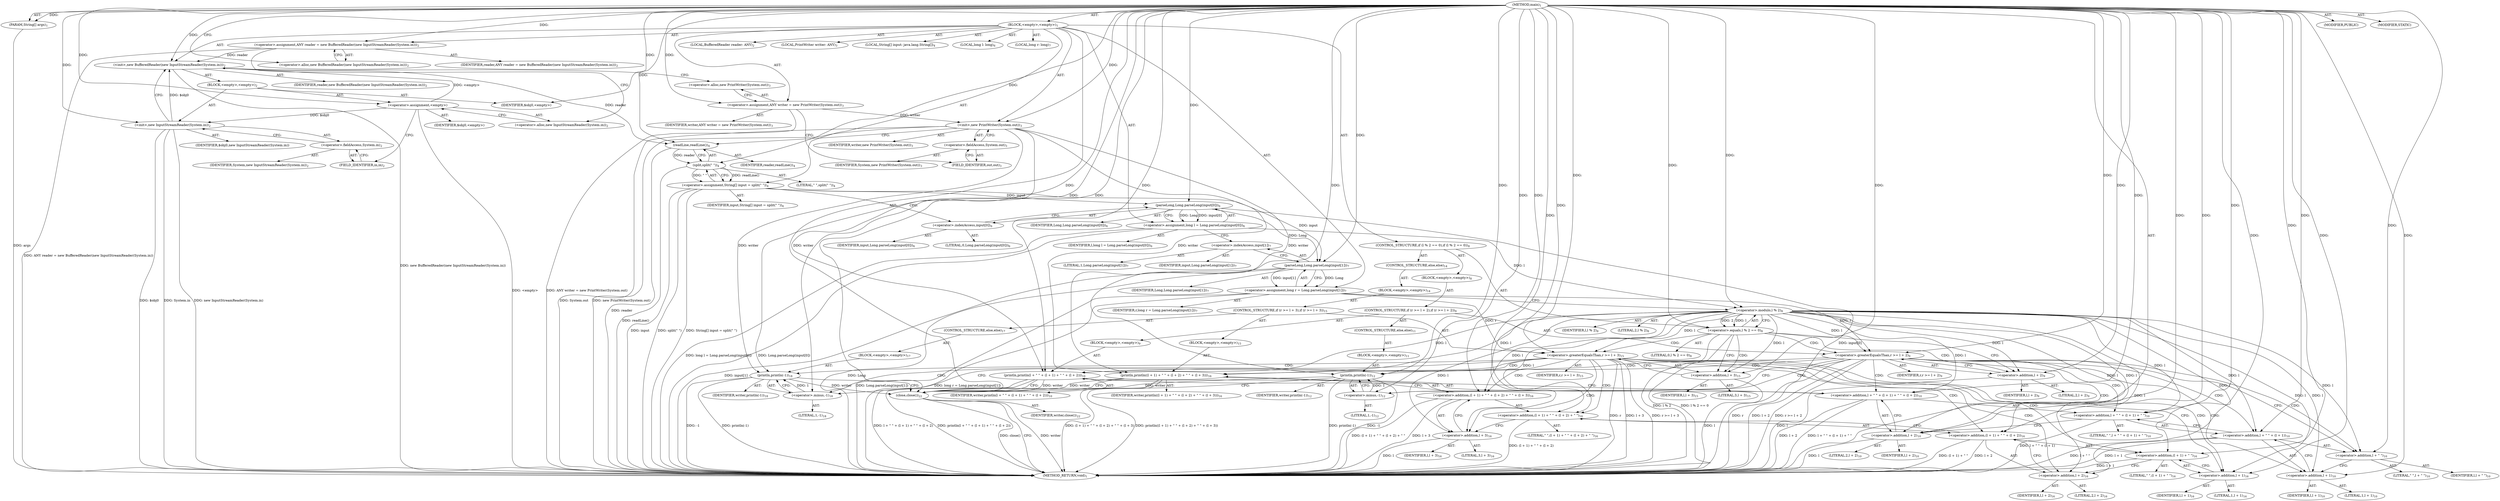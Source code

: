 digraph "main" {  
"21" [label = <(METHOD,main)<SUB>1</SUB>> ]
"22" [label = <(PARAM,String[] args)<SUB>1</SUB>> ]
"23" [label = <(BLOCK,&lt;empty&gt;,&lt;empty&gt;)<SUB>1</SUB>> ]
"4" [label = <(LOCAL,BufferedReader reader: ANY)<SUB>2</SUB>> ]
"24" [label = <(&lt;operator&gt;.assignment,ANY reader = new BufferedReader(new InputStreamReader(System.in)))<SUB>2</SUB>> ]
"25" [label = <(IDENTIFIER,reader,ANY reader = new BufferedReader(new InputStreamReader(System.in)))<SUB>2</SUB>> ]
"26" [label = <(&lt;operator&gt;.alloc,new BufferedReader(new InputStreamReader(System.in)))<SUB>2</SUB>> ]
"27" [label = <(&lt;init&gt;,new BufferedReader(new InputStreamReader(System.in)))<SUB>2</SUB>> ]
"3" [label = <(IDENTIFIER,reader,new BufferedReader(new InputStreamReader(System.in)))<SUB>2</SUB>> ]
"28" [label = <(BLOCK,&lt;empty&gt;,&lt;empty&gt;)<SUB>2</SUB>> ]
"29" [label = <(&lt;operator&gt;.assignment,&lt;empty&gt;)> ]
"30" [label = <(IDENTIFIER,$obj0,&lt;empty&gt;)> ]
"31" [label = <(&lt;operator&gt;.alloc,new InputStreamReader(System.in))<SUB>2</SUB>> ]
"32" [label = <(&lt;init&gt;,new InputStreamReader(System.in))<SUB>2</SUB>> ]
"33" [label = <(IDENTIFIER,$obj0,new InputStreamReader(System.in))> ]
"34" [label = <(&lt;operator&gt;.fieldAccess,System.in)<SUB>2</SUB>> ]
"35" [label = <(IDENTIFIER,System,new InputStreamReader(System.in))<SUB>2</SUB>> ]
"36" [label = <(FIELD_IDENTIFIER,in,in)<SUB>2</SUB>> ]
"37" [label = <(IDENTIFIER,$obj0,&lt;empty&gt;)> ]
"6" [label = <(LOCAL,PrintWriter writer: ANY)<SUB>3</SUB>> ]
"38" [label = <(&lt;operator&gt;.assignment,ANY writer = new PrintWriter(System.out))<SUB>3</SUB>> ]
"39" [label = <(IDENTIFIER,writer,ANY writer = new PrintWriter(System.out))<SUB>3</SUB>> ]
"40" [label = <(&lt;operator&gt;.alloc,new PrintWriter(System.out))<SUB>3</SUB>> ]
"41" [label = <(&lt;init&gt;,new PrintWriter(System.out))<SUB>3</SUB>> ]
"5" [label = <(IDENTIFIER,writer,new PrintWriter(System.out))<SUB>3</SUB>> ]
"42" [label = <(&lt;operator&gt;.fieldAccess,System.out)<SUB>3</SUB>> ]
"43" [label = <(IDENTIFIER,System,new PrintWriter(System.out))<SUB>3</SUB>> ]
"44" [label = <(FIELD_IDENTIFIER,out,out)<SUB>3</SUB>> ]
"45" [label = <(LOCAL,String[] input: java.lang.String[])<SUB>4</SUB>> ]
"46" [label = <(&lt;operator&gt;.assignment,String[] input = split(&quot; &quot;))<SUB>4</SUB>> ]
"47" [label = <(IDENTIFIER,input,String[] input = split(&quot; &quot;))<SUB>4</SUB>> ]
"48" [label = <(split,split(&quot; &quot;))<SUB>4</SUB>> ]
"49" [label = <(readLine,readLine())<SUB>4</SUB>> ]
"50" [label = <(IDENTIFIER,reader,readLine())<SUB>4</SUB>> ]
"51" [label = <(LITERAL,&quot; &quot;,split(&quot; &quot;))<SUB>4</SUB>> ]
"52" [label = <(LOCAL,long l: long)<SUB>6</SUB>> ]
"53" [label = <(&lt;operator&gt;.assignment,long l = Long.parseLong(input[0]))<SUB>6</SUB>> ]
"54" [label = <(IDENTIFIER,l,long l = Long.parseLong(input[0]))<SUB>6</SUB>> ]
"55" [label = <(parseLong,Long.parseLong(input[0]))<SUB>6</SUB>> ]
"56" [label = <(IDENTIFIER,Long,Long.parseLong(input[0]))<SUB>6</SUB>> ]
"57" [label = <(&lt;operator&gt;.indexAccess,input[0])<SUB>6</SUB>> ]
"58" [label = <(IDENTIFIER,input,Long.parseLong(input[0]))<SUB>6</SUB>> ]
"59" [label = <(LITERAL,0,Long.parseLong(input[0]))<SUB>6</SUB>> ]
"60" [label = <(LOCAL,long r: long)<SUB>7</SUB>> ]
"61" [label = <(&lt;operator&gt;.assignment,long r = Long.parseLong(input[1]))<SUB>7</SUB>> ]
"62" [label = <(IDENTIFIER,r,long r = Long.parseLong(input[1]))<SUB>7</SUB>> ]
"63" [label = <(parseLong,Long.parseLong(input[1]))<SUB>7</SUB>> ]
"64" [label = <(IDENTIFIER,Long,Long.parseLong(input[1]))<SUB>7</SUB>> ]
"65" [label = <(&lt;operator&gt;.indexAccess,input[1])<SUB>7</SUB>> ]
"66" [label = <(IDENTIFIER,input,Long.parseLong(input[1]))<SUB>7</SUB>> ]
"67" [label = <(LITERAL,1,Long.parseLong(input[1]))<SUB>7</SUB>> ]
"68" [label = <(CONTROL_STRUCTURE,if (l % 2 == 0),if (l % 2 == 0))<SUB>8</SUB>> ]
"69" [label = <(&lt;operator&gt;.equals,l % 2 == 0)<SUB>8</SUB>> ]
"70" [label = <(&lt;operator&gt;.modulo,l % 2)<SUB>8</SUB>> ]
"71" [label = <(IDENTIFIER,l,l % 2)<SUB>8</SUB>> ]
"72" [label = <(LITERAL,2,l % 2)<SUB>8</SUB>> ]
"73" [label = <(LITERAL,0,l % 2 == 0)<SUB>8</SUB>> ]
"74" [label = <(BLOCK,&lt;empty&gt;,&lt;empty&gt;)<SUB>8</SUB>> ]
"75" [label = <(CONTROL_STRUCTURE,if (r &gt;= l + 2),if (r &gt;= l + 2))<SUB>9</SUB>> ]
"76" [label = <(&lt;operator&gt;.greaterEqualsThan,r &gt;= l + 2)<SUB>9</SUB>> ]
"77" [label = <(IDENTIFIER,r,r &gt;= l + 2)<SUB>9</SUB>> ]
"78" [label = <(&lt;operator&gt;.addition,l + 2)<SUB>9</SUB>> ]
"79" [label = <(IDENTIFIER,l,l + 2)<SUB>9</SUB>> ]
"80" [label = <(LITERAL,2,l + 2)<SUB>9</SUB>> ]
"81" [label = <(BLOCK,&lt;empty&gt;,&lt;empty&gt;)<SUB>9</SUB>> ]
"82" [label = <(println,println(l + &quot; &quot; + (l + 1) + &quot; &quot; + (l + 2)))<SUB>10</SUB>> ]
"83" [label = <(IDENTIFIER,writer,println(l + &quot; &quot; + (l + 1) + &quot; &quot; + (l + 2)))<SUB>10</SUB>> ]
"84" [label = <(&lt;operator&gt;.addition,l + &quot; &quot; + (l + 1) + &quot; &quot; + (l + 2))<SUB>10</SUB>> ]
"85" [label = <(&lt;operator&gt;.addition,l + &quot; &quot; + (l + 1) + &quot; &quot;)<SUB>10</SUB>> ]
"86" [label = <(&lt;operator&gt;.addition,l + &quot; &quot; + (l + 1))<SUB>10</SUB>> ]
"87" [label = <(&lt;operator&gt;.addition,l + &quot; &quot;)<SUB>10</SUB>> ]
"88" [label = <(IDENTIFIER,l,l + &quot; &quot;)<SUB>10</SUB>> ]
"89" [label = <(LITERAL,&quot; &quot;,l + &quot; &quot;)<SUB>10</SUB>> ]
"90" [label = <(&lt;operator&gt;.addition,l + 1)<SUB>10</SUB>> ]
"91" [label = <(IDENTIFIER,l,l + 1)<SUB>10</SUB>> ]
"92" [label = <(LITERAL,1,l + 1)<SUB>10</SUB>> ]
"93" [label = <(LITERAL,&quot; &quot;,l + &quot; &quot; + (l + 1) + &quot; &quot;)<SUB>10</SUB>> ]
"94" [label = <(&lt;operator&gt;.addition,l + 2)<SUB>10</SUB>> ]
"95" [label = <(IDENTIFIER,l,l + 2)<SUB>10</SUB>> ]
"96" [label = <(LITERAL,2,l + 2)<SUB>10</SUB>> ]
"97" [label = <(CONTROL_STRUCTURE,else,else)<SUB>11</SUB>> ]
"98" [label = <(BLOCK,&lt;empty&gt;,&lt;empty&gt;)<SUB>11</SUB>> ]
"99" [label = <(println,println(-1))<SUB>12</SUB>> ]
"100" [label = <(IDENTIFIER,writer,println(-1))<SUB>12</SUB>> ]
"101" [label = <(&lt;operator&gt;.minus,-1)<SUB>12</SUB>> ]
"102" [label = <(LITERAL,1,-1)<SUB>12</SUB>> ]
"103" [label = <(CONTROL_STRUCTURE,else,else)<SUB>14</SUB>> ]
"104" [label = <(BLOCK,&lt;empty&gt;,&lt;empty&gt;)<SUB>14</SUB>> ]
"105" [label = <(CONTROL_STRUCTURE,if (r &gt;= l + 3),if (r &gt;= l + 3))<SUB>15</SUB>> ]
"106" [label = <(&lt;operator&gt;.greaterEqualsThan,r &gt;= l + 3)<SUB>15</SUB>> ]
"107" [label = <(IDENTIFIER,r,r &gt;= l + 3)<SUB>15</SUB>> ]
"108" [label = <(&lt;operator&gt;.addition,l + 3)<SUB>15</SUB>> ]
"109" [label = <(IDENTIFIER,l,l + 3)<SUB>15</SUB>> ]
"110" [label = <(LITERAL,3,l + 3)<SUB>15</SUB>> ]
"111" [label = <(BLOCK,&lt;empty&gt;,&lt;empty&gt;)<SUB>15</SUB>> ]
"112" [label = <(println,println((l + 1) + &quot; &quot; + (l + 2) + &quot; &quot; + (l + 3)))<SUB>16</SUB>> ]
"113" [label = <(IDENTIFIER,writer,println((l + 1) + &quot; &quot; + (l + 2) + &quot; &quot; + (l + 3)))<SUB>16</SUB>> ]
"114" [label = <(&lt;operator&gt;.addition,(l + 1) + &quot; &quot; + (l + 2) + &quot; &quot; + (l + 3))<SUB>16</SUB>> ]
"115" [label = <(&lt;operator&gt;.addition,(l + 1) + &quot; &quot; + (l + 2) + &quot; &quot;)<SUB>16</SUB>> ]
"116" [label = <(&lt;operator&gt;.addition,(l + 1) + &quot; &quot; + (l + 2))<SUB>16</SUB>> ]
"117" [label = <(&lt;operator&gt;.addition,(l + 1) + &quot; &quot;)<SUB>16</SUB>> ]
"118" [label = <(&lt;operator&gt;.addition,l + 1)<SUB>16</SUB>> ]
"119" [label = <(IDENTIFIER,l,l + 1)<SUB>16</SUB>> ]
"120" [label = <(LITERAL,1,l + 1)<SUB>16</SUB>> ]
"121" [label = <(LITERAL,&quot; &quot;,(l + 1) + &quot; &quot;)<SUB>16</SUB>> ]
"122" [label = <(&lt;operator&gt;.addition,l + 2)<SUB>16</SUB>> ]
"123" [label = <(IDENTIFIER,l,l + 2)<SUB>16</SUB>> ]
"124" [label = <(LITERAL,2,l + 2)<SUB>16</SUB>> ]
"125" [label = <(LITERAL,&quot; &quot;,(l + 1) + &quot; &quot; + (l + 2) + &quot; &quot;)<SUB>16</SUB>> ]
"126" [label = <(&lt;operator&gt;.addition,l + 3)<SUB>16</SUB>> ]
"127" [label = <(IDENTIFIER,l,l + 3)<SUB>16</SUB>> ]
"128" [label = <(LITERAL,3,l + 3)<SUB>16</SUB>> ]
"129" [label = <(CONTROL_STRUCTURE,else,else)<SUB>17</SUB>> ]
"130" [label = <(BLOCK,&lt;empty&gt;,&lt;empty&gt;)<SUB>17</SUB>> ]
"131" [label = <(println,println(-1))<SUB>18</SUB>> ]
"132" [label = <(IDENTIFIER,writer,println(-1))<SUB>18</SUB>> ]
"133" [label = <(&lt;operator&gt;.minus,-1)<SUB>18</SUB>> ]
"134" [label = <(LITERAL,1,-1)<SUB>18</SUB>> ]
"135" [label = <(close,close())<SUB>22</SUB>> ]
"136" [label = <(IDENTIFIER,writer,close())<SUB>22</SUB>> ]
"137" [label = <(MODIFIER,PUBLIC)> ]
"138" [label = <(MODIFIER,STATIC)> ]
"139" [label = <(METHOD_RETURN,void)<SUB>1</SUB>> ]
  "21" -> "22"  [ label = "AST: "] 
  "21" -> "23"  [ label = "AST: "] 
  "21" -> "137"  [ label = "AST: "] 
  "21" -> "138"  [ label = "AST: "] 
  "21" -> "139"  [ label = "AST: "] 
  "23" -> "4"  [ label = "AST: "] 
  "23" -> "24"  [ label = "AST: "] 
  "23" -> "27"  [ label = "AST: "] 
  "23" -> "6"  [ label = "AST: "] 
  "23" -> "38"  [ label = "AST: "] 
  "23" -> "41"  [ label = "AST: "] 
  "23" -> "45"  [ label = "AST: "] 
  "23" -> "46"  [ label = "AST: "] 
  "23" -> "52"  [ label = "AST: "] 
  "23" -> "53"  [ label = "AST: "] 
  "23" -> "60"  [ label = "AST: "] 
  "23" -> "61"  [ label = "AST: "] 
  "23" -> "68"  [ label = "AST: "] 
  "23" -> "135"  [ label = "AST: "] 
  "24" -> "25"  [ label = "AST: "] 
  "24" -> "26"  [ label = "AST: "] 
  "27" -> "3"  [ label = "AST: "] 
  "27" -> "28"  [ label = "AST: "] 
  "28" -> "29"  [ label = "AST: "] 
  "28" -> "32"  [ label = "AST: "] 
  "28" -> "37"  [ label = "AST: "] 
  "29" -> "30"  [ label = "AST: "] 
  "29" -> "31"  [ label = "AST: "] 
  "32" -> "33"  [ label = "AST: "] 
  "32" -> "34"  [ label = "AST: "] 
  "34" -> "35"  [ label = "AST: "] 
  "34" -> "36"  [ label = "AST: "] 
  "38" -> "39"  [ label = "AST: "] 
  "38" -> "40"  [ label = "AST: "] 
  "41" -> "5"  [ label = "AST: "] 
  "41" -> "42"  [ label = "AST: "] 
  "42" -> "43"  [ label = "AST: "] 
  "42" -> "44"  [ label = "AST: "] 
  "46" -> "47"  [ label = "AST: "] 
  "46" -> "48"  [ label = "AST: "] 
  "48" -> "49"  [ label = "AST: "] 
  "48" -> "51"  [ label = "AST: "] 
  "49" -> "50"  [ label = "AST: "] 
  "53" -> "54"  [ label = "AST: "] 
  "53" -> "55"  [ label = "AST: "] 
  "55" -> "56"  [ label = "AST: "] 
  "55" -> "57"  [ label = "AST: "] 
  "57" -> "58"  [ label = "AST: "] 
  "57" -> "59"  [ label = "AST: "] 
  "61" -> "62"  [ label = "AST: "] 
  "61" -> "63"  [ label = "AST: "] 
  "63" -> "64"  [ label = "AST: "] 
  "63" -> "65"  [ label = "AST: "] 
  "65" -> "66"  [ label = "AST: "] 
  "65" -> "67"  [ label = "AST: "] 
  "68" -> "69"  [ label = "AST: "] 
  "68" -> "74"  [ label = "AST: "] 
  "68" -> "103"  [ label = "AST: "] 
  "69" -> "70"  [ label = "AST: "] 
  "69" -> "73"  [ label = "AST: "] 
  "70" -> "71"  [ label = "AST: "] 
  "70" -> "72"  [ label = "AST: "] 
  "74" -> "75"  [ label = "AST: "] 
  "75" -> "76"  [ label = "AST: "] 
  "75" -> "81"  [ label = "AST: "] 
  "75" -> "97"  [ label = "AST: "] 
  "76" -> "77"  [ label = "AST: "] 
  "76" -> "78"  [ label = "AST: "] 
  "78" -> "79"  [ label = "AST: "] 
  "78" -> "80"  [ label = "AST: "] 
  "81" -> "82"  [ label = "AST: "] 
  "82" -> "83"  [ label = "AST: "] 
  "82" -> "84"  [ label = "AST: "] 
  "84" -> "85"  [ label = "AST: "] 
  "84" -> "94"  [ label = "AST: "] 
  "85" -> "86"  [ label = "AST: "] 
  "85" -> "93"  [ label = "AST: "] 
  "86" -> "87"  [ label = "AST: "] 
  "86" -> "90"  [ label = "AST: "] 
  "87" -> "88"  [ label = "AST: "] 
  "87" -> "89"  [ label = "AST: "] 
  "90" -> "91"  [ label = "AST: "] 
  "90" -> "92"  [ label = "AST: "] 
  "94" -> "95"  [ label = "AST: "] 
  "94" -> "96"  [ label = "AST: "] 
  "97" -> "98"  [ label = "AST: "] 
  "98" -> "99"  [ label = "AST: "] 
  "99" -> "100"  [ label = "AST: "] 
  "99" -> "101"  [ label = "AST: "] 
  "101" -> "102"  [ label = "AST: "] 
  "103" -> "104"  [ label = "AST: "] 
  "104" -> "105"  [ label = "AST: "] 
  "105" -> "106"  [ label = "AST: "] 
  "105" -> "111"  [ label = "AST: "] 
  "105" -> "129"  [ label = "AST: "] 
  "106" -> "107"  [ label = "AST: "] 
  "106" -> "108"  [ label = "AST: "] 
  "108" -> "109"  [ label = "AST: "] 
  "108" -> "110"  [ label = "AST: "] 
  "111" -> "112"  [ label = "AST: "] 
  "112" -> "113"  [ label = "AST: "] 
  "112" -> "114"  [ label = "AST: "] 
  "114" -> "115"  [ label = "AST: "] 
  "114" -> "126"  [ label = "AST: "] 
  "115" -> "116"  [ label = "AST: "] 
  "115" -> "125"  [ label = "AST: "] 
  "116" -> "117"  [ label = "AST: "] 
  "116" -> "122"  [ label = "AST: "] 
  "117" -> "118"  [ label = "AST: "] 
  "117" -> "121"  [ label = "AST: "] 
  "118" -> "119"  [ label = "AST: "] 
  "118" -> "120"  [ label = "AST: "] 
  "122" -> "123"  [ label = "AST: "] 
  "122" -> "124"  [ label = "AST: "] 
  "126" -> "127"  [ label = "AST: "] 
  "126" -> "128"  [ label = "AST: "] 
  "129" -> "130"  [ label = "AST: "] 
  "130" -> "131"  [ label = "AST: "] 
  "131" -> "132"  [ label = "AST: "] 
  "131" -> "133"  [ label = "AST: "] 
  "133" -> "134"  [ label = "AST: "] 
  "135" -> "136"  [ label = "AST: "] 
  "24" -> "31"  [ label = "CFG: "] 
  "27" -> "40"  [ label = "CFG: "] 
  "38" -> "44"  [ label = "CFG: "] 
  "41" -> "49"  [ label = "CFG: "] 
  "46" -> "57"  [ label = "CFG: "] 
  "53" -> "65"  [ label = "CFG: "] 
  "61" -> "70"  [ label = "CFG: "] 
  "135" -> "139"  [ label = "CFG: "] 
  "26" -> "24"  [ label = "CFG: "] 
  "40" -> "38"  [ label = "CFG: "] 
  "42" -> "41"  [ label = "CFG: "] 
  "48" -> "46"  [ label = "CFG: "] 
  "55" -> "53"  [ label = "CFG: "] 
  "63" -> "61"  [ label = "CFG: "] 
  "69" -> "78"  [ label = "CFG: "] 
  "69" -> "108"  [ label = "CFG: "] 
  "29" -> "36"  [ label = "CFG: "] 
  "32" -> "27"  [ label = "CFG: "] 
  "44" -> "42"  [ label = "CFG: "] 
  "49" -> "48"  [ label = "CFG: "] 
  "57" -> "55"  [ label = "CFG: "] 
  "65" -> "63"  [ label = "CFG: "] 
  "70" -> "69"  [ label = "CFG: "] 
  "31" -> "29"  [ label = "CFG: "] 
  "34" -> "32"  [ label = "CFG: "] 
  "76" -> "87"  [ label = "CFG: "] 
  "76" -> "101"  [ label = "CFG: "] 
  "36" -> "34"  [ label = "CFG: "] 
  "78" -> "76"  [ label = "CFG: "] 
  "82" -> "135"  [ label = "CFG: "] 
  "106" -> "118"  [ label = "CFG: "] 
  "106" -> "133"  [ label = "CFG: "] 
  "84" -> "82"  [ label = "CFG: "] 
  "99" -> "135"  [ label = "CFG: "] 
  "108" -> "106"  [ label = "CFG: "] 
  "112" -> "135"  [ label = "CFG: "] 
  "85" -> "94"  [ label = "CFG: "] 
  "94" -> "84"  [ label = "CFG: "] 
  "101" -> "99"  [ label = "CFG: "] 
  "114" -> "112"  [ label = "CFG: "] 
  "131" -> "135"  [ label = "CFG: "] 
  "86" -> "85"  [ label = "CFG: "] 
  "115" -> "126"  [ label = "CFG: "] 
  "126" -> "114"  [ label = "CFG: "] 
  "133" -> "131"  [ label = "CFG: "] 
  "87" -> "90"  [ label = "CFG: "] 
  "90" -> "86"  [ label = "CFG: "] 
  "116" -> "115"  [ label = "CFG: "] 
  "117" -> "122"  [ label = "CFG: "] 
  "122" -> "116"  [ label = "CFG: "] 
  "118" -> "117"  [ label = "CFG: "] 
  "21" -> "26"  [ label = "CFG: "] 
  "22" -> "139"  [ label = "DDG: args"] 
  "24" -> "139"  [ label = "DDG: ANY reader = new BufferedReader(new InputStreamReader(System.in))"] 
  "29" -> "139"  [ label = "DDG: &lt;empty&gt;"] 
  "32" -> "139"  [ label = "DDG: $obj0"] 
  "32" -> "139"  [ label = "DDG: System.in"] 
  "32" -> "139"  [ label = "DDG: new InputStreamReader(System.in)"] 
  "27" -> "139"  [ label = "DDG: new BufferedReader(new InputStreamReader(System.in))"] 
  "38" -> "139"  [ label = "DDG: ANY writer = new PrintWriter(System.out)"] 
  "41" -> "139"  [ label = "DDG: System.out"] 
  "41" -> "139"  [ label = "DDG: new PrintWriter(System.out)"] 
  "46" -> "139"  [ label = "DDG: input"] 
  "49" -> "139"  [ label = "DDG: reader"] 
  "48" -> "139"  [ label = "DDG: readLine()"] 
  "46" -> "139"  [ label = "DDG: split(&quot; &quot;)"] 
  "46" -> "139"  [ label = "DDG: String[] input = split(&quot; &quot;)"] 
  "55" -> "139"  [ label = "DDG: input[0]"] 
  "53" -> "139"  [ label = "DDG: Long.parseLong(input[0])"] 
  "53" -> "139"  [ label = "DDG: long l = Long.parseLong(input[0])"] 
  "63" -> "139"  [ label = "DDG: Long"] 
  "63" -> "139"  [ label = "DDG: input[1]"] 
  "61" -> "139"  [ label = "DDG: Long.parseLong(input[1])"] 
  "61" -> "139"  [ label = "DDG: long r = Long.parseLong(input[1])"] 
  "69" -> "139"  [ label = "DDG: l % 2"] 
  "69" -> "139"  [ label = "DDG: l % 2 == 0"] 
  "106" -> "139"  [ label = "DDG: r"] 
  "108" -> "139"  [ label = "DDG: l"] 
  "106" -> "139"  [ label = "DDG: l + 3"] 
  "106" -> "139"  [ label = "DDG: r &gt;= l + 3"] 
  "131" -> "139"  [ label = "DDG: -1"] 
  "131" -> "139"  [ label = "DDG: println(-1)"] 
  "117" -> "139"  [ label = "DDG: l + 1"] 
  "116" -> "139"  [ label = "DDG: (l + 1) + &quot; &quot;"] 
  "116" -> "139"  [ label = "DDG: l + 2"] 
  "115" -> "139"  [ label = "DDG: (l + 1) + &quot; &quot; + (l + 2)"] 
  "114" -> "139"  [ label = "DDG: (l + 1) + &quot; &quot; + (l + 2) + &quot; &quot;"] 
  "126" -> "139"  [ label = "DDG: l"] 
  "114" -> "139"  [ label = "DDG: l + 3"] 
  "112" -> "139"  [ label = "DDG: (l + 1) + &quot; &quot; + (l + 2) + &quot; &quot; + (l + 3)"] 
  "112" -> "139"  [ label = "DDG: println((l + 1) + &quot; &quot; + (l + 2) + &quot; &quot; + (l + 3))"] 
  "76" -> "139"  [ label = "DDG: r"] 
  "78" -> "139"  [ label = "DDG: l"] 
  "76" -> "139"  [ label = "DDG: l + 2"] 
  "76" -> "139"  [ label = "DDG: r &gt;= l + 2"] 
  "99" -> "139"  [ label = "DDG: -1"] 
  "99" -> "139"  [ label = "DDG: println(-1)"] 
  "86" -> "139"  [ label = "DDG: l + &quot; &quot;"] 
  "86" -> "139"  [ label = "DDG: l + 1"] 
  "85" -> "139"  [ label = "DDG: l + &quot; &quot; + (l + 1)"] 
  "84" -> "139"  [ label = "DDG: l + &quot; &quot; + (l + 1) + &quot; &quot;"] 
  "94" -> "139"  [ label = "DDG: l"] 
  "84" -> "139"  [ label = "DDG: l + 2"] 
  "82" -> "139"  [ label = "DDG: l + &quot; &quot; + (l + 1) + &quot; &quot; + (l + 2)"] 
  "82" -> "139"  [ label = "DDG: println(l + &quot; &quot; + (l + 1) + &quot; &quot; + (l + 2))"] 
  "135" -> "139"  [ label = "DDG: writer"] 
  "135" -> "139"  [ label = "DDG: close()"] 
  "21" -> "22"  [ label = "DDG: "] 
  "21" -> "24"  [ label = "DDG: "] 
  "21" -> "38"  [ label = "DDG: "] 
  "48" -> "46"  [ label = "DDG: readLine()"] 
  "48" -> "46"  [ label = "DDG: &quot; &quot;"] 
  "55" -> "53"  [ label = "DDG: Long"] 
  "55" -> "53"  [ label = "DDG: input[0]"] 
  "63" -> "61"  [ label = "DDG: Long"] 
  "63" -> "61"  [ label = "DDG: input[1]"] 
  "24" -> "27"  [ label = "DDG: reader"] 
  "21" -> "27"  [ label = "DDG: "] 
  "29" -> "27"  [ label = "DDG: &lt;empty&gt;"] 
  "32" -> "27"  [ label = "DDG: $obj0"] 
  "38" -> "41"  [ label = "DDG: writer"] 
  "21" -> "41"  [ label = "DDG: "] 
  "131" -> "135"  [ label = "DDG: writer"] 
  "112" -> "135"  [ label = "DDG: writer"] 
  "99" -> "135"  [ label = "DDG: writer"] 
  "82" -> "135"  [ label = "DDG: writer"] 
  "21" -> "135"  [ label = "DDG: "] 
  "21" -> "29"  [ label = "DDG: "] 
  "21" -> "37"  [ label = "DDG: "] 
  "49" -> "48"  [ label = "DDG: reader"] 
  "21" -> "48"  [ label = "DDG: "] 
  "21" -> "55"  [ label = "DDG: "] 
  "46" -> "55"  [ label = "DDG: input"] 
  "55" -> "63"  [ label = "DDG: Long"] 
  "21" -> "63"  [ label = "DDG: "] 
  "46" -> "63"  [ label = "DDG: input"] 
  "70" -> "69"  [ label = "DDG: l"] 
  "70" -> "69"  [ label = "DDG: 2"] 
  "21" -> "69"  [ label = "DDG: "] 
  "29" -> "32"  [ label = "DDG: $obj0"] 
  "21" -> "32"  [ label = "DDG: "] 
  "27" -> "49"  [ label = "DDG: reader"] 
  "21" -> "49"  [ label = "DDG: "] 
  "53" -> "70"  [ label = "DDG: l"] 
  "21" -> "70"  [ label = "DDG: "] 
  "61" -> "76"  [ label = "DDG: r"] 
  "21" -> "76"  [ label = "DDG: "] 
  "70" -> "76"  [ label = "DDG: l"] 
  "70" -> "78"  [ label = "DDG: l"] 
  "21" -> "78"  [ label = "DDG: "] 
  "41" -> "82"  [ label = "DDG: writer"] 
  "21" -> "82"  [ label = "DDG: "] 
  "70" -> "82"  [ label = "DDG: l"] 
  "61" -> "106"  [ label = "DDG: r"] 
  "21" -> "106"  [ label = "DDG: "] 
  "70" -> "106"  [ label = "DDG: l"] 
  "21" -> "84"  [ label = "DDG: "] 
  "70" -> "84"  [ label = "DDG: l"] 
  "41" -> "99"  [ label = "DDG: writer"] 
  "21" -> "99"  [ label = "DDG: "] 
  "101" -> "99"  [ label = "DDG: 1"] 
  "70" -> "108"  [ label = "DDG: l"] 
  "21" -> "108"  [ label = "DDG: "] 
  "41" -> "112"  [ label = "DDG: writer"] 
  "21" -> "112"  [ label = "DDG: "] 
  "70" -> "112"  [ label = "DDG: l"] 
  "21" -> "85"  [ label = "DDG: "] 
  "70" -> "85"  [ label = "DDG: l"] 
  "21" -> "94"  [ label = "DDG: "] 
  "70" -> "94"  [ label = "DDG: l"] 
  "21" -> "101"  [ label = "DDG: "] 
  "21" -> "114"  [ label = "DDG: "] 
  "70" -> "114"  [ label = "DDG: l"] 
  "41" -> "131"  [ label = "DDG: writer"] 
  "21" -> "131"  [ label = "DDG: "] 
  "133" -> "131"  [ label = "DDG: 1"] 
  "21" -> "86"  [ label = "DDG: "] 
  "70" -> "86"  [ label = "DDG: l"] 
  "21" -> "115"  [ label = "DDG: "] 
  "70" -> "115"  [ label = "DDG: l"] 
  "21" -> "126"  [ label = "DDG: "] 
  "70" -> "126"  [ label = "DDG: l"] 
  "21" -> "133"  [ label = "DDG: "] 
  "21" -> "87"  [ label = "DDG: "] 
  "70" -> "87"  [ label = "DDG: l"] 
  "21" -> "90"  [ label = "DDG: "] 
  "70" -> "90"  [ label = "DDG: l"] 
  "21" -> "116"  [ label = "DDG: "] 
  "70" -> "116"  [ label = "DDG: l"] 
  "21" -> "117"  [ label = "DDG: "] 
  "70" -> "117"  [ label = "DDG: l"] 
  "21" -> "122"  [ label = "DDG: "] 
  "70" -> "122"  [ label = "DDG: l"] 
  "21" -> "118"  [ label = "DDG: "] 
  "70" -> "118"  [ label = "DDG: l"] 
  "69" -> "106"  [ label = "CDG: "] 
  "69" -> "76"  [ label = "CDG: "] 
  "69" -> "108"  [ label = "CDG: "] 
  "69" -> "78"  [ label = "CDG: "] 
  "76" -> "94"  [ label = "CDG: "] 
  "76" -> "99"  [ label = "CDG: "] 
  "76" -> "84"  [ label = "CDG: "] 
  "76" -> "85"  [ label = "CDG: "] 
  "76" -> "87"  [ label = "CDG: "] 
  "76" -> "82"  [ label = "CDG: "] 
  "76" -> "101"  [ label = "CDG: "] 
  "76" -> "90"  [ label = "CDG: "] 
  "76" -> "86"  [ label = "CDG: "] 
  "106" -> "115"  [ label = "CDG: "] 
  "106" -> "116"  [ label = "CDG: "] 
  "106" -> "122"  [ label = "CDG: "] 
  "106" -> "114"  [ label = "CDG: "] 
  "106" -> "131"  [ label = "CDG: "] 
  "106" -> "112"  [ label = "CDG: "] 
  "106" -> "126"  [ label = "CDG: "] 
  "106" -> "118"  [ label = "CDG: "] 
  "106" -> "117"  [ label = "CDG: "] 
  "106" -> "133"  [ label = "CDG: "] 
}
